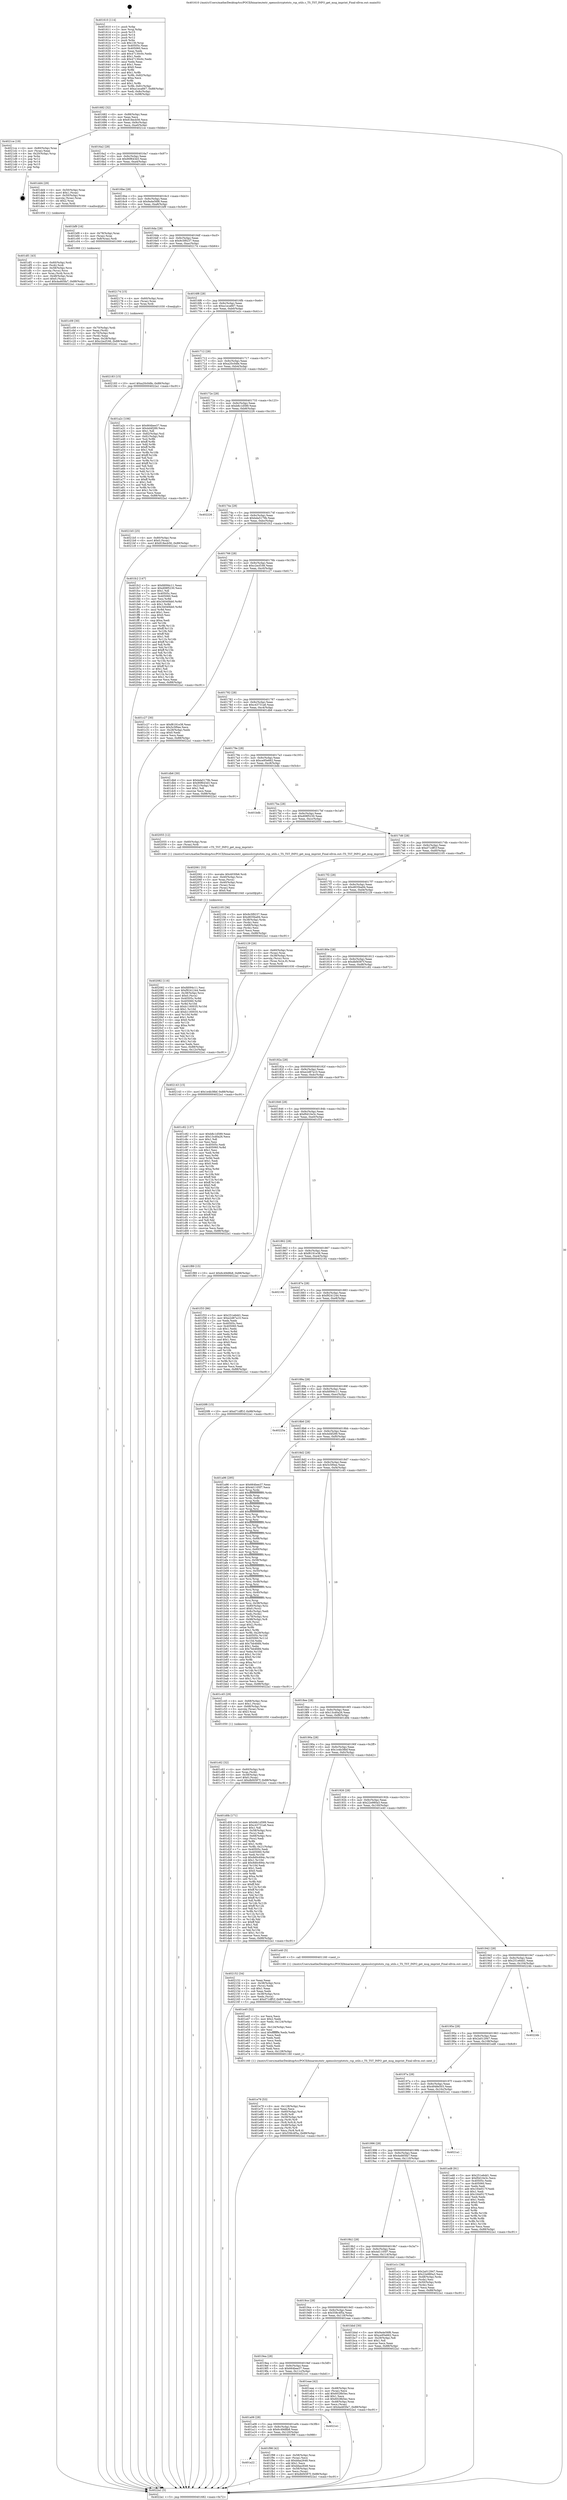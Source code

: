 digraph "0x401610" {
  label = "0x401610 (/mnt/c/Users/mathe/Desktop/tcc/POCII/binaries/extr_opensslcryptotsts_rsp_utils.c_TS_TST_INFO_get_msg_imprint_Final-ollvm.out::main(0))"
  labelloc = "t"
  node[shape=record]

  Entry [label="",width=0.3,height=0.3,shape=circle,fillcolor=black,style=filled]
  "0x401682" [label="{
     0x401682 [32]\l
     | [instrs]\l
     &nbsp;&nbsp;0x401682 \<+6\>: mov -0x88(%rbp),%eax\l
     &nbsp;&nbsp;0x401688 \<+2\>: mov %eax,%ecx\l
     &nbsp;&nbsp;0x40168a \<+6\>: sub $0x818ecb56,%ecx\l
     &nbsp;&nbsp;0x401690 \<+6\>: mov %eax,-0x9c(%rbp)\l
     &nbsp;&nbsp;0x401696 \<+6\>: mov %ecx,-0xa0(%rbp)\l
     &nbsp;&nbsp;0x40169c \<+6\>: je 00000000004021ce \<main+0xbbe\>\l
  }"]
  "0x4021ce" [label="{
     0x4021ce [19]\l
     | [instrs]\l
     &nbsp;&nbsp;0x4021ce \<+4\>: mov -0x80(%rbp),%rax\l
     &nbsp;&nbsp;0x4021d2 \<+2\>: mov (%rax),%eax\l
     &nbsp;&nbsp;0x4021d4 \<+4\>: lea -0x20(%rbp),%rsp\l
     &nbsp;&nbsp;0x4021d8 \<+1\>: pop %rbx\l
     &nbsp;&nbsp;0x4021d9 \<+2\>: pop %r12\l
     &nbsp;&nbsp;0x4021db \<+2\>: pop %r14\l
     &nbsp;&nbsp;0x4021dd \<+2\>: pop %r15\l
     &nbsp;&nbsp;0x4021df \<+1\>: pop %rbp\l
     &nbsp;&nbsp;0x4021e0 \<+1\>: ret\l
  }"]
  "0x4016a2" [label="{
     0x4016a2 [28]\l
     | [instrs]\l
     &nbsp;&nbsp;0x4016a2 \<+5\>: jmp 00000000004016a7 \<main+0x97\>\l
     &nbsp;&nbsp;0x4016a7 \<+6\>: mov -0x9c(%rbp),%eax\l
     &nbsp;&nbsp;0x4016ad \<+5\>: sub $0x90f643d3,%eax\l
     &nbsp;&nbsp;0x4016b2 \<+6\>: mov %eax,-0xa4(%rbp)\l
     &nbsp;&nbsp;0x4016b8 \<+6\>: je 0000000000401dd4 \<main+0x7c4\>\l
  }"]
  Exit [label="",width=0.3,height=0.3,shape=circle,fillcolor=black,style=filled,peripheries=2]
  "0x401dd4" [label="{
     0x401dd4 [29]\l
     | [instrs]\l
     &nbsp;&nbsp;0x401dd4 \<+4\>: mov -0x50(%rbp),%rax\l
     &nbsp;&nbsp;0x401dd8 \<+6\>: movl $0x1,(%rax)\l
     &nbsp;&nbsp;0x401dde \<+4\>: mov -0x50(%rbp),%rax\l
     &nbsp;&nbsp;0x401de2 \<+3\>: movslq (%rax),%rax\l
     &nbsp;&nbsp;0x401de5 \<+4\>: shl $0x2,%rax\l
     &nbsp;&nbsp;0x401de9 \<+3\>: mov %rax,%rdi\l
     &nbsp;&nbsp;0x401dec \<+5\>: call 0000000000401050 \<malloc@plt\>\l
     | [calls]\l
     &nbsp;&nbsp;0x401050 \{1\} (unknown)\l
  }"]
  "0x4016be" [label="{
     0x4016be [28]\l
     | [instrs]\l
     &nbsp;&nbsp;0x4016be \<+5\>: jmp 00000000004016c3 \<main+0xb3\>\l
     &nbsp;&nbsp;0x4016c3 \<+6\>: mov -0x9c(%rbp),%eax\l
     &nbsp;&nbsp;0x4016c9 \<+5\>: sub $0x9a4e56f6,%eax\l
     &nbsp;&nbsp;0x4016ce \<+6\>: mov %eax,-0xa8(%rbp)\l
     &nbsp;&nbsp;0x4016d4 \<+6\>: je 0000000000401bf9 \<main+0x5e9\>\l
  }"]
  "0x402183" [label="{
     0x402183 [15]\l
     | [instrs]\l
     &nbsp;&nbsp;0x402183 \<+10\>: movl $0xa20c0dfe,-0x88(%rbp)\l
     &nbsp;&nbsp;0x40218d \<+5\>: jmp 00000000004022a1 \<main+0xc91\>\l
  }"]
  "0x401bf9" [label="{
     0x401bf9 [16]\l
     | [instrs]\l
     &nbsp;&nbsp;0x401bf9 \<+4\>: mov -0x78(%rbp),%rax\l
     &nbsp;&nbsp;0x401bfd \<+3\>: mov (%rax),%rax\l
     &nbsp;&nbsp;0x401c00 \<+4\>: mov 0x8(%rax),%rdi\l
     &nbsp;&nbsp;0x401c04 \<+5\>: call 0000000000401060 \<atoi@plt\>\l
     | [calls]\l
     &nbsp;&nbsp;0x401060 \{1\} (unknown)\l
  }"]
  "0x4016da" [label="{
     0x4016da [28]\l
     | [instrs]\l
     &nbsp;&nbsp;0x4016da \<+5\>: jmp 00000000004016df \<main+0xcf\>\l
     &nbsp;&nbsp;0x4016df \<+6\>: mov -0x9c(%rbp),%eax\l
     &nbsp;&nbsp;0x4016e5 \<+5\>: sub $0x9c5f9237,%eax\l
     &nbsp;&nbsp;0x4016ea \<+6\>: mov %eax,-0xac(%rbp)\l
     &nbsp;&nbsp;0x4016f0 \<+6\>: je 0000000000402174 \<main+0xb64\>\l
  }"]
  "0x402143" [label="{
     0x402143 [15]\l
     | [instrs]\l
     &nbsp;&nbsp;0x402143 \<+10\>: movl $0x1e4b38bf,-0x88(%rbp)\l
     &nbsp;&nbsp;0x40214d \<+5\>: jmp 00000000004022a1 \<main+0xc91\>\l
  }"]
  "0x402174" [label="{
     0x402174 [15]\l
     | [instrs]\l
     &nbsp;&nbsp;0x402174 \<+4\>: mov -0x60(%rbp),%rax\l
     &nbsp;&nbsp;0x402178 \<+3\>: mov (%rax),%rax\l
     &nbsp;&nbsp;0x40217b \<+3\>: mov %rax,%rdi\l
     &nbsp;&nbsp;0x40217e \<+5\>: call 0000000000401030 \<free@plt\>\l
     | [calls]\l
     &nbsp;&nbsp;0x401030 \{1\} (unknown)\l
  }"]
  "0x4016f6" [label="{
     0x4016f6 [28]\l
     | [instrs]\l
     &nbsp;&nbsp;0x4016f6 \<+5\>: jmp 00000000004016fb \<main+0xeb\>\l
     &nbsp;&nbsp;0x4016fb \<+6\>: mov -0x9c(%rbp),%eax\l
     &nbsp;&nbsp;0x401701 \<+5\>: sub $0xa1eca667,%eax\l
     &nbsp;&nbsp;0x401706 \<+6\>: mov %eax,-0xb0(%rbp)\l
     &nbsp;&nbsp;0x40170c \<+6\>: je 0000000000401a2c \<main+0x41c\>\l
  }"]
  "0x402082" [label="{
     0x402082 [116]\l
     | [instrs]\l
     &nbsp;&nbsp;0x402082 \<+5\>: mov $0xfd094c11,%esi\l
     &nbsp;&nbsp;0x402087 \<+5\>: mov $0xf9241244,%edx\l
     &nbsp;&nbsp;0x40208c \<+4\>: mov -0x38(%rbp),%rcx\l
     &nbsp;&nbsp;0x402090 \<+6\>: movl $0x0,(%rcx)\l
     &nbsp;&nbsp;0x402096 \<+8\>: mov 0x40505c,%r8d\l
     &nbsp;&nbsp;0x40209e \<+8\>: mov 0x405060,%r9d\l
     &nbsp;&nbsp;0x4020a6 \<+3\>: mov %r8d,%r10d\l
     &nbsp;&nbsp;0x4020a9 \<+7\>: sub $0xb1160035,%r10d\l
     &nbsp;&nbsp;0x4020b0 \<+4\>: sub $0x1,%r10d\l
     &nbsp;&nbsp;0x4020b4 \<+7\>: add $0xb1160035,%r10d\l
     &nbsp;&nbsp;0x4020bb \<+4\>: imul %r10d,%r8d\l
     &nbsp;&nbsp;0x4020bf \<+4\>: and $0x1,%r8d\l
     &nbsp;&nbsp;0x4020c3 \<+4\>: cmp $0x0,%r8d\l
     &nbsp;&nbsp;0x4020c7 \<+4\>: sete %r11b\l
     &nbsp;&nbsp;0x4020cb \<+4\>: cmp $0xa,%r9d\l
     &nbsp;&nbsp;0x4020cf \<+3\>: setl %bl\l
     &nbsp;&nbsp;0x4020d2 \<+3\>: mov %r11b,%r14b\l
     &nbsp;&nbsp;0x4020d5 \<+3\>: and %bl,%r14b\l
     &nbsp;&nbsp;0x4020d8 \<+3\>: xor %bl,%r11b\l
     &nbsp;&nbsp;0x4020db \<+3\>: or %r11b,%r14b\l
     &nbsp;&nbsp;0x4020de \<+4\>: test $0x1,%r14b\l
     &nbsp;&nbsp;0x4020e2 \<+3\>: cmovne %edx,%esi\l
     &nbsp;&nbsp;0x4020e5 \<+6\>: mov %esi,-0x88(%rbp)\l
     &nbsp;&nbsp;0x4020eb \<+6\>: mov %eax,-0x12c(%rbp)\l
     &nbsp;&nbsp;0x4020f1 \<+5\>: jmp 00000000004022a1 \<main+0xc91\>\l
  }"]
  "0x401a2c" [label="{
     0x401a2c [106]\l
     | [instrs]\l
     &nbsp;&nbsp;0x401a2c \<+5\>: mov $0x664bee37,%eax\l
     &nbsp;&nbsp;0x401a31 \<+5\>: mov $0x4d4f289,%ecx\l
     &nbsp;&nbsp;0x401a36 \<+2\>: mov $0x1,%dl\l
     &nbsp;&nbsp;0x401a38 \<+7\>: mov -0x82(%rbp),%sil\l
     &nbsp;&nbsp;0x401a3f \<+7\>: mov -0x81(%rbp),%dil\l
     &nbsp;&nbsp;0x401a46 \<+3\>: mov %sil,%r8b\l
     &nbsp;&nbsp;0x401a49 \<+4\>: xor $0xff,%r8b\l
     &nbsp;&nbsp;0x401a4d \<+3\>: mov %dil,%r9b\l
     &nbsp;&nbsp;0x401a50 \<+4\>: xor $0xff,%r9b\l
     &nbsp;&nbsp;0x401a54 \<+3\>: xor $0x1,%dl\l
     &nbsp;&nbsp;0x401a57 \<+3\>: mov %r8b,%r10b\l
     &nbsp;&nbsp;0x401a5a \<+4\>: and $0xff,%r10b\l
     &nbsp;&nbsp;0x401a5e \<+3\>: and %dl,%sil\l
     &nbsp;&nbsp;0x401a61 \<+3\>: mov %r9b,%r11b\l
     &nbsp;&nbsp;0x401a64 \<+4\>: and $0xff,%r11b\l
     &nbsp;&nbsp;0x401a68 \<+3\>: and %dl,%dil\l
     &nbsp;&nbsp;0x401a6b \<+3\>: or %sil,%r10b\l
     &nbsp;&nbsp;0x401a6e \<+3\>: or %dil,%r11b\l
     &nbsp;&nbsp;0x401a71 \<+3\>: xor %r11b,%r10b\l
     &nbsp;&nbsp;0x401a74 \<+3\>: or %r9b,%r8b\l
     &nbsp;&nbsp;0x401a77 \<+4\>: xor $0xff,%r8b\l
     &nbsp;&nbsp;0x401a7b \<+3\>: or $0x1,%dl\l
     &nbsp;&nbsp;0x401a7e \<+3\>: and %dl,%r8b\l
     &nbsp;&nbsp;0x401a81 \<+3\>: or %r8b,%r10b\l
     &nbsp;&nbsp;0x401a84 \<+4\>: test $0x1,%r10b\l
     &nbsp;&nbsp;0x401a88 \<+3\>: cmovne %ecx,%eax\l
     &nbsp;&nbsp;0x401a8b \<+6\>: mov %eax,-0x88(%rbp)\l
     &nbsp;&nbsp;0x401a91 \<+5\>: jmp 00000000004022a1 \<main+0xc91\>\l
  }"]
  "0x401712" [label="{
     0x401712 [28]\l
     | [instrs]\l
     &nbsp;&nbsp;0x401712 \<+5\>: jmp 0000000000401717 \<main+0x107\>\l
     &nbsp;&nbsp;0x401717 \<+6\>: mov -0x9c(%rbp),%eax\l
     &nbsp;&nbsp;0x40171d \<+5\>: sub $0xa20c0dfe,%eax\l
     &nbsp;&nbsp;0x401722 \<+6\>: mov %eax,-0xb4(%rbp)\l
     &nbsp;&nbsp;0x401728 \<+6\>: je 00000000004021b5 \<main+0xba5\>\l
  }"]
  "0x4022a1" [label="{
     0x4022a1 [5]\l
     | [instrs]\l
     &nbsp;&nbsp;0x4022a1 \<+5\>: jmp 0000000000401682 \<main+0x72\>\l
  }"]
  "0x401610" [label="{
     0x401610 [114]\l
     | [instrs]\l
     &nbsp;&nbsp;0x401610 \<+1\>: push %rbp\l
     &nbsp;&nbsp;0x401611 \<+3\>: mov %rsp,%rbp\l
     &nbsp;&nbsp;0x401614 \<+2\>: push %r15\l
     &nbsp;&nbsp;0x401616 \<+2\>: push %r14\l
     &nbsp;&nbsp;0x401618 \<+2\>: push %r12\l
     &nbsp;&nbsp;0x40161a \<+1\>: push %rbx\l
     &nbsp;&nbsp;0x40161b \<+7\>: sub $0x130,%rsp\l
     &nbsp;&nbsp;0x401622 \<+7\>: mov 0x40505c,%eax\l
     &nbsp;&nbsp;0x401629 \<+7\>: mov 0x405060,%ecx\l
     &nbsp;&nbsp;0x401630 \<+2\>: mov %eax,%edx\l
     &nbsp;&nbsp;0x401632 \<+6\>: add $0x47130c0c,%edx\l
     &nbsp;&nbsp;0x401638 \<+3\>: sub $0x1,%edx\l
     &nbsp;&nbsp;0x40163b \<+6\>: sub $0x47130c0c,%edx\l
     &nbsp;&nbsp;0x401641 \<+3\>: imul %edx,%eax\l
     &nbsp;&nbsp;0x401644 \<+3\>: and $0x1,%eax\l
     &nbsp;&nbsp;0x401647 \<+3\>: cmp $0x0,%eax\l
     &nbsp;&nbsp;0x40164a \<+4\>: sete %r8b\l
     &nbsp;&nbsp;0x40164e \<+4\>: and $0x1,%r8b\l
     &nbsp;&nbsp;0x401652 \<+7\>: mov %r8b,-0x82(%rbp)\l
     &nbsp;&nbsp;0x401659 \<+3\>: cmp $0xa,%ecx\l
     &nbsp;&nbsp;0x40165c \<+4\>: setl %r8b\l
     &nbsp;&nbsp;0x401660 \<+4\>: and $0x1,%r8b\l
     &nbsp;&nbsp;0x401664 \<+7\>: mov %r8b,-0x81(%rbp)\l
     &nbsp;&nbsp;0x40166b \<+10\>: movl $0xa1eca667,-0x88(%rbp)\l
     &nbsp;&nbsp;0x401675 \<+6\>: mov %edi,-0x8c(%rbp)\l
     &nbsp;&nbsp;0x40167b \<+7\>: mov %rsi,-0x98(%rbp)\l
  }"]
  "0x402061" [label="{
     0x402061 [33]\l
     | [instrs]\l
     &nbsp;&nbsp;0x402061 \<+10\>: movabs $0x4030b6,%rdi\l
     &nbsp;&nbsp;0x40206b \<+4\>: mov -0x40(%rbp),%rcx\l
     &nbsp;&nbsp;0x40206f \<+3\>: mov %rax,(%rcx)\l
     &nbsp;&nbsp;0x402072 \<+4\>: mov -0x40(%rbp),%rax\l
     &nbsp;&nbsp;0x402076 \<+3\>: mov (%rax),%rax\l
     &nbsp;&nbsp;0x402079 \<+2\>: mov (%rax),%esi\l
     &nbsp;&nbsp;0x40207b \<+2\>: mov $0x0,%al\l
     &nbsp;&nbsp;0x40207d \<+5\>: call 0000000000401040 \<printf@plt\>\l
     | [calls]\l
     &nbsp;&nbsp;0x401040 \{1\} (unknown)\l
  }"]
  "0x4021b5" [label="{
     0x4021b5 [25]\l
     | [instrs]\l
     &nbsp;&nbsp;0x4021b5 \<+4\>: mov -0x80(%rbp),%rax\l
     &nbsp;&nbsp;0x4021b9 \<+6\>: movl $0x0,(%rax)\l
     &nbsp;&nbsp;0x4021bf \<+10\>: movl $0x818ecb56,-0x88(%rbp)\l
     &nbsp;&nbsp;0x4021c9 \<+5\>: jmp 00000000004022a1 \<main+0xc91\>\l
  }"]
  "0x40172e" [label="{
     0x40172e [28]\l
     | [instrs]\l
     &nbsp;&nbsp;0x40172e \<+5\>: jmp 0000000000401733 \<main+0x123\>\l
     &nbsp;&nbsp;0x401733 \<+6\>: mov -0x9c(%rbp),%eax\l
     &nbsp;&nbsp;0x401739 \<+5\>: sub $0xb8c1d589,%eax\l
     &nbsp;&nbsp;0x40173e \<+6\>: mov %eax,-0xb8(%rbp)\l
     &nbsp;&nbsp;0x401744 \<+6\>: je 0000000000402226 \<main+0xc16\>\l
  }"]
  "0x401a22" [label="{
     0x401a22\l
  }", style=dashed]
  "0x402226" [label="{
     0x402226\l
  }", style=dashed]
  "0x40174a" [label="{
     0x40174a [28]\l
     | [instrs]\l
     &nbsp;&nbsp;0x40174a \<+5\>: jmp 000000000040174f \<main+0x13f\>\l
     &nbsp;&nbsp;0x40174f \<+6\>: mov -0x9c(%rbp),%eax\l
     &nbsp;&nbsp;0x401755 \<+5\>: sub $0xbda5179b,%eax\l
     &nbsp;&nbsp;0x40175a \<+6\>: mov %eax,-0xbc(%rbp)\l
     &nbsp;&nbsp;0x401760 \<+6\>: je 0000000000401fc2 \<main+0x9b2\>\l
  }"]
  "0x401f98" [label="{
     0x401f98 [42]\l
     | [instrs]\l
     &nbsp;&nbsp;0x401f98 \<+4\>: mov -0x58(%rbp),%rax\l
     &nbsp;&nbsp;0x401f9c \<+2\>: mov (%rax),%ecx\l
     &nbsp;&nbsp;0x401f9e \<+6\>: sub $0xbfaa2648,%ecx\l
     &nbsp;&nbsp;0x401fa4 \<+3\>: add $0x1,%ecx\l
     &nbsp;&nbsp;0x401fa7 \<+6\>: add $0xbfaa2648,%ecx\l
     &nbsp;&nbsp;0x401fad \<+4\>: mov -0x58(%rbp),%rax\l
     &nbsp;&nbsp;0x401fb1 \<+2\>: mov %ecx,(%rax)\l
     &nbsp;&nbsp;0x401fb3 \<+10\>: movl $0xdbf4587f,-0x88(%rbp)\l
     &nbsp;&nbsp;0x401fbd \<+5\>: jmp 00000000004022a1 \<main+0xc91\>\l
  }"]
  "0x401fc2" [label="{
     0x401fc2 [147]\l
     | [instrs]\l
     &nbsp;&nbsp;0x401fc2 \<+5\>: mov $0xfd094c11,%eax\l
     &nbsp;&nbsp;0x401fc7 \<+5\>: mov $0xd08f5230,%ecx\l
     &nbsp;&nbsp;0x401fcc \<+2\>: mov $0x1,%dl\l
     &nbsp;&nbsp;0x401fce \<+7\>: mov 0x40505c,%esi\l
     &nbsp;&nbsp;0x401fd5 \<+7\>: mov 0x405060,%edi\l
     &nbsp;&nbsp;0x401fdc \<+3\>: mov %esi,%r8d\l
     &nbsp;&nbsp;0x401fdf \<+7\>: add $0x34040bb0,%r8d\l
     &nbsp;&nbsp;0x401fe6 \<+4\>: sub $0x1,%r8d\l
     &nbsp;&nbsp;0x401fea \<+7\>: sub $0x34040bb0,%r8d\l
     &nbsp;&nbsp;0x401ff1 \<+4\>: imul %r8d,%esi\l
     &nbsp;&nbsp;0x401ff5 \<+3\>: and $0x1,%esi\l
     &nbsp;&nbsp;0x401ff8 \<+3\>: cmp $0x0,%esi\l
     &nbsp;&nbsp;0x401ffb \<+4\>: sete %r9b\l
     &nbsp;&nbsp;0x401fff \<+3\>: cmp $0xa,%edi\l
     &nbsp;&nbsp;0x402002 \<+4\>: setl %r10b\l
     &nbsp;&nbsp;0x402006 \<+3\>: mov %r9b,%r11b\l
     &nbsp;&nbsp;0x402009 \<+4\>: xor $0xff,%r11b\l
     &nbsp;&nbsp;0x40200d \<+3\>: mov %r10b,%bl\l
     &nbsp;&nbsp;0x402010 \<+3\>: xor $0xff,%bl\l
     &nbsp;&nbsp;0x402013 \<+3\>: xor $0x1,%dl\l
     &nbsp;&nbsp;0x402016 \<+3\>: mov %r11b,%r14b\l
     &nbsp;&nbsp;0x402019 \<+4\>: and $0xff,%r14b\l
     &nbsp;&nbsp;0x40201d \<+3\>: and %dl,%r9b\l
     &nbsp;&nbsp;0x402020 \<+3\>: mov %bl,%r15b\l
     &nbsp;&nbsp;0x402023 \<+4\>: and $0xff,%r15b\l
     &nbsp;&nbsp;0x402027 \<+3\>: and %dl,%r10b\l
     &nbsp;&nbsp;0x40202a \<+3\>: or %r9b,%r14b\l
     &nbsp;&nbsp;0x40202d \<+3\>: or %r10b,%r15b\l
     &nbsp;&nbsp;0x402030 \<+3\>: xor %r15b,%r14b\l
     &nbsp;&nbsp;0x402033 \<+3\>: or %bl,%r11b\l
     &nbsp;&nbsp;0x402036 \<+4\>: xor $0xff,%r11b\l
     &nbsp;&nbsp;0x40203a \<+3\>: or $0x1,%dl\l
     &nbsp;&nbsp;0x40203d \<+3\>: and %dl,%r11b\l
     &nbsp;&nbsp;0x402040 \<+3\>: or %r11b,%r14b\l
     &nbsp;&nbsp;0x402043 \<+4\>: test $0x1,%r14b\l
     &nbsp;&nbsp;0x402047 \<+3\>: cmovne %ecx,%eax\l
     &nbsp;&nbsp;0x40204a \<+6\>: mov %eax,-0x88(%rbp)\l
     &nbsp;&nbsp;0x402050 \<+5\>: jmp 00000000004022a1 \<main+0xc91\>\l
  }"]
  "0x401766" [label="{
     0x401766 [28]\l
     | [instrs]\l
     &nbsp;&nbsp;0x401766 \<+5\>: jmp 000000000040176b \<main+0x15b\>\l
     &nbsp;&nbsp;0x40176b \<+6\>: mov -0x9c(%rbp),%eax\l
     &nbsp;&nbsp;0x401771 \<+5\>: sub $0xc2ecf166,%eax\l
     &nbsp;&nbsp;0x401776 \<+6\>: mov %eax,-0xc0(%rbp)\l
     &nbsp;&nbsp;0x40177c \<+6\>: je 0000000000401c27 \<main+0x617\>\l
  }"]
  "0x401a06" [label="{
     0x401a06 [28]\l
     | [instrs]\l
     &nbsp;&nbsp;0x401a06 \<+5\>: jmp 0000000000401a0b \<main+0x3fb\>\l
     &nbsp;&nbsp;0x401a0b \<+6\>: mov -0x9c(%rbp),%eax\l
     &nbsp;&nbsp;0x401a11 \<+5\>: sub $0x6c49d8b8,%eax\l
     &nbsp;&nbsp;0x401a16 \<+6\>: mov %eax,-0x120(%rbp)\l
     &nbsp;&nbsp;0x401a1c \<+6\>: je 0000000000401f98 \<main+0x988\>\l
  }"]
  "0x401c27" [label="{
     0x401c27 [30]\l
     | [instrs]\l
     &nbsp;&nbsp;0x401c27 \<+5\>: mov $0xf6191e38,%eax\l
     &nbsp;&nbsp;0x401c2c \<+5\>: mov $0x5c5f0ee,%ecx\l
     &nbsp;&nbsp;0x401c31 \<+3\>: mov -0x28(%rbp),%edx\l
     &nbsp;&nbsp;0x401c34 \<+3\>: cmp $0x0,%edx\l
     &nbsp;&nbsp;0x401c37 \<+3\>: cmove %ecx,%eax\l
     &nbsp;&nbsp;0x401c3a \<+6\>: mov %eax,-0x88(%rbp)\l
     &nbsp;&nbsp;0x401c40 \<+5\>: jmp 00000000004022a1 \<main+0xc91\>\l
  }"]
  "0x401782" [label="{
     0x401782 [28]\l
     | [instrs]\l
     &nbsp;&nbsp;0x401782 \<+5\>: jmp 0000000000401787 \<main+0x177\>\l
     &nbsp;&nbsp;0x401787 \<+6\>: mov -0x9c(%rbp),%eax\l
     &nbsp;&nbsp;0x40178d \<+5\>: sub $0xc43731a6,%eax\l
     &nbsp;&nbsp;0x401792 \<+6\>: mov %eax,-0xc4(%rbp)\l
     &nbsp;&nbsp;0x401798 \<+6\>: je 0000000000401db6 \<main+0x7a6\>\l
  }"]
  "0x4021e1" [label="{
     0x4021e1\l
  }", style=dashed]
  "0x401db6" [label="{
     0x401db6 [30]\l
     | [instrs]\l
     &nbsp;&nbsp;0x401db6 \<+5\>: mov $0xbda5179b,%eax\l
     &nbsp;&nbsp;0x401dbb \<+5\>: mov $0x90f643d3,%ecx\l
     &nbsp;&nbsp;0x401dc0 \<+3\>: mov -0x21(%rbp),%dl\l
     &nbsp;&nbsp;0x401dc3 \<+3\>: test $0x1,%dl\l
     &nbsp;&nbsp;0x401dc6 \<+3\>: cmovne %ecx,%eax\l
     &nbsp;&nbsp;0x401dc9 \<+6\>: mov %eax,-0x88(%rbp)\l
     &nbsp;&nbsp;0x401dcf \<+5\>: jmp 00000000004022a1 \<main+0xc91\>\l
  }"]
  "0x40179e" [label="{
     0x40179e [28]\l
     | [instrs]\l
     &nbsp;&nbsp;0x40179e \<+5\>: jmp 00000000004017a3 \<main+0x193\>\l
     &nbsp;&nbsp;0x4017a3 \<+6\>: mov -0x9c(%rbp),%eax\l
     &nbsp;&nbsp;0x4017a9 \<+5\>: sub $0xce95e662,%eax\l
     &nbsp;&nbsp;0x4017ae \<+6\>: mov %eax,-0xc8(%rbp)\l
     &nbsp;&nbsp;0x4017b4 \<+6\>: je 0000000000401bdb \<main+0x5cb\>\l
  }"]
  "0x4019ea" [label="{
     0x4019ea [28]\l
     | [instrs]\l
     &nbsp;&nbsp;0x4019ea \<+5\>: jmp 00000000004019ef \<main+0x3df\>\l
     &nbsp;&nbsp;0x4019ef \<+6\>: mov -0x9c(%rbp),%eax\l
     &nbsp;&nbsp;0x4019f5 \<+5\>: sub $0x664bee37,%eax\l
     &nbsp;&nbsp;0x4019fa \<+6\>: mov %eax,-0x11c(%rbp)\l
     &nbsp;&nbsp;0x401a00 \<+6\>: je 00000000004021e1 \<main+0xbd1\>\l
  }"]
  "0x401bdb" [label="{
     0x401bdb\l
  }", style=dashed]
  "0x4017ba" [label="{
     0x4017ba [28]\l
     | [instrs]\l
     &nbsp;&nbsp;0x4017ba \<+5\>: jmp 00000000004017bf \<main+0x1af\>\l
     &nbsp;&nbsp;0x4017bf \<+6\>: mov -0x9c(%rbp),%eax\l
     &nbsp;&nbsp;0x4017c5 \<+5\>: sub $0xd08f5230,%eax\l
     &nbsp;&nbsp;0x4017ca \<+6\>: mov %eax,-0xcc(%rbp)\l
     &nbsp;&nbsp;0x4017d0 \<+6\>: je 0000000000402055 \<main+0xa45\>\l
  }"]
  "0x401eae" [label="{
     0x401eae [42]\l
     | [instrs]\l
     &nbsp;&nbsp;0x401eae \<+4\>: mov -0x48(%rbp),%rax\l
     &nbsp;&nbsp;0x401eb2 \<+2\>: mov (%rax),%ecx\l
     &nbsp;&nbsp;0x401eb4 \<+6\>: add $0x6028b5ec,%ecx\l
     &nbsp;&nbsp;0x401eba \<+3\>: add $0x1,%ecx\l
     &nbsp;&nbsp;0x401ebd \<+6\>: sub $0x6028b5ec,%ecx\l
     &nbsp;&nbsp;0x401ec3 \<+4\>: mov -0x48(%rbp),%rax\l
     &nbsp;&nbsp;0x401ec7 \<+2\>: mov %ecx,(%rax)\l
     &nbsp;&nbsp;0x401ec9 \<+10\>: movl $0x4a465fa7,-0x88(%rbp)\l
     &nbsp;&nbsp;0x401ed3 \<+5\>: jmp 00000000004022a1 \<main+0xc91\>\l
  }"]
  "0x402055" [label="{
     0x402055 [12]\l
     | [instrs]\l
     &nbsp;&nbsp;0x402055 \<+4\>: mov -0x60(%rbp),%rax\l
     &nbsp;&nbsp;0x402059 \<+3\>: mov (%rax),%rdi\l
     &nbsp;&nbsp;0x40205c \<+5\>: call 0000000000401440 \<TS_TST_INFO_get_msg_imprint\>\l
     | [calls]\l
     &nbsp;&nbsp;0x401440 \{1\} (/mnt/c/Users/mathe/Desktop/tcc/POCII/binaries/extr_opensslcryptotsts_rsp_utils.c_TS_TST_INFO_get_msg_imprint_Final-ollvm.out::TS_TST_INFO_get_msg_imprint)\l
  }"]
  "0x4017d6" [label="{
     0x4017d6 [28]\l
     | [instrs]\l
     &nbsp;&nbsp;0x4017d6 \<+5\>: jmp 00000000004017db \<main+0x1cb\>\l
     &nbsp;&nbsp;0x4017db \<+6\>: mov -0x9c(%rbp),%eax\l
     &nbsp;&nbsp;0x4017e1 \<+5\>: sub $0xd71dff1f,%eax\l
     &nbsp;&nbsp;0x4017e6 \<+6\>: mov %eax,-0xd0(%rbp)\l
     &nbsp;&nbsp;0x4017ec \<+6\>: je 0000000000402105 \<main+0xaf5\>\l
  }"]
  "0x401e79" [label="{
     0x401e79 [53]\l
     | [instrs]\l
     &nbsp;&nbsp;0x401e79 \<+6\>: mov -0x128(%rbp),%ecx\l
     &nbsp;&nbsp;0x401e7f \<+3\>: imul %eax,%ecx\l
     &nbsp;&nbsp;0x401e82 \<+4\>: mov -0x60(%rbp),%r8\l
     &nbsp;&nbsp;0x401e86 \<+3\>: mov (%r8),%r8\l
     &nbsp;&nbsp;0x401e89 \<+4\>: mov -0x58(%rbp),%r9\l
     &nbsp;&nbsp;0x401e8d \<+3\>: movslq (%r9),%r9\l
     &nbsp;&nbsp;0x401e90 \<+4\>: mov (%r8,%r9,8),%r8\l
     &nbsp;&nbsp;0x401e94 \<+4\>: mov -0x48(%rbp),%r9\l
     &nbsp;&nbsp;0x401e98 \<+3\>: movslq (%r9),%r9\l
     &nbsp;&nbsp;0x401e9b \<+4\>: mov %ecx,(%r8,%r9,4)\l
     &nbsp;&nbsp;0x401e9f \<+10\>: movl $0x558c4f5a,-0x88(%rbp)\l
     &nbsp;&nbsp;0x401ea9 \<+5\>: jmp 00000000004022a1 \<main+0xc91\>\l
  }"]
  "0x402105" [label="{
     0x402105 [36]\l
     | [instrs]\l
     &nbsp;&nbsp;0x402105 \<+5\>: mov $0x9c5f9237,%eax\l
     &nbsp;&nbsp;0x40210a \<+5\>: mov $0xd835ba94,%ecx\l
     &nbsp;&nbsp;0x40210f \<+4\>: mov -0x38(%rbp),%rdx\l
     &nbsp;&nbsp;0x402113 \<+2\>: mov (%rdx),%esi\l
     &nbsp;&nbsp;0x402115 \<+4\>: mov -0x68(%rbp),%rdx\l
     &nbsp;&nbsp;0x402119 \<+2\>: cmp (%rdx),%esi\l
     &nbsp;&nbsp;0x40211b \<+3\>: cmovl %ecx,%eax\l
     &nbsp;&nbsp;0x40211e \<+6\>: mov %eax,-0x88(%rbp)\l
     &nbsp;&nbsp;0x402124 \<+5\>: jmp 00000000004022a1 \<main+0xc91\>\l
  }"]
  "0x4017f2" [label="{
     0x4017f2 [28]\l
     | [instrs]\l
     &nbsp;&nbsp;0x4017f2 \<+5\>: jmp 00000000004017f7 \<main+0x1e7\>\l
     &nbsp;&nbsp;0x4017f7 \<+6\>: mov -0x9c(%rbp),%eax\l
     &nbsp;&nbsp;0x4017fd \<+5\>: sub $0xd835ba94,%eax\l
     &nbsp;&nbsp;0x401802 \<+6\>: mov %eax,-0xd4(%rbp)\l
     &nbsp;&nbsp;0x401808 \<+6\>: je 0000000000402129 \<main+0xb19\>\l
  }"]
  "0x401e45" [label="{
     0x401e45 [52]\l
     | [instrs]\l
     &nbsp;&nbsp;0x401e45 \<+2\>: xor %ecx,%ecx\l
     &nbsp;&nbsp;0x401e47 \<+5\>: mov $0x2,%edx\l
     &nbsp;&nbsp;0x401e4c \<+6\>: mov %edx,-0x124(%rbp)\l
     &nbsp;&nbsp;0x401e52 \<+1\>: cltd\l
     &nbsp;&nbsp;0x401e53 \<+6\>: mov -0x124(%rbp),%esi\l
     &nbsp;&nbsp;0x401e59 \<+2\>: idiv %esi\l
     &nbsp;&nbsp;0x401e5b \<+6\>: imul $0xfffffffe,%edx,%edx\l
     &nbsp;&nbsp;0x401e61 \<+2\>: mov %ecx,%edi\l
     &nbsp;&nbsp;0x401e63 \<+2\>: sub %edx,%edi\l
     &nbsp;&nbsp;0x401e65 \<+2\>: mov %ecx,%edx\l
     &nbsp;&nbsp;0x401e67 \<+3\>: sub $0x1,%edx\l
     &nbsp;&nbsp;0x401e6a \<+2\>: add %edx,%edi\l
     &nbsp;&nbsp;0x401e6c \<+2\>: sub %edi,%ecx\l
     &nbsp;&nbsp;0x401e6e \<+6\>: mov %ecx,-0x128(%rbp)\l
     &nbsp;&nbsp;0x401e74 \<+5\>: call 0000000000401160 \<next_i\>\l
     | [calls]\l
     &nbsp;&nbsp;0x401160 \{1\} (/mnt/c/Users/mathe/Desktop/tcc/POCII/binaries/extr_opensslcryptotsts_rsp_utils.c_TS_TST_INFO_get_msg_imprint_Final-ollvm.out::next_i)\l
  }"]
  "0x402129" [label="{
     0x402129 [26]\l
     | [instrs]\l
     &nbsp;&nbsp;0x402129 \<+4\>: mov -0x60(%rbp),%rax\l
     &nbsp;&nbsp;0x40212d \<+3\>: mov (%rax),%rax\l
     &nbsp;&nbsp;0x402130 \<+4\>: mov -0x38(%rbp),%rcx\l
     &nbsp;&nbsp;0x402134 \<+3\>: movslq (%rcx),%rcx\l
     &nbsp;&nbsp;0x402137 \<+4\>: mov (%rax,%rcx,8),%rax\l
     &nbsp;&nbsp;0x40213b \<+3\>: mov %rax,%rdi\l
     &nbsp;&nbsp;0x40213e \<+5\>: call 0000000000401030 \<free@plt\>\l
     | [calls]\l
     &nbsp;&nbsp;0x401030 \{1\} (unknown)\l
  }"]
  "0x40180e" [label="{
     0x40180e [28]\l
     | [instrs]\l
     &nbsp;&nbsp;0x40180e \<+5\>: jmp 0000000000401813 \<main+0x203\>\l
     &nbsp;&nbsp;0x401813 \<+6\>: mov -0x9c(%rbp),%eax\l
     &nbsp;&nbsp;0x401819 \<+5\>: sub $0xdbf4587f,%eax\l
     &nbsp;&nbsp;0x40181e \<+6\>: mov %eax,-0xd8(%rbp)\l
     &nbsp;&nbsp;0x401824 \<+6\>: je 0000000000401c82 \<main+0x672\>\l
  }"]
  "0x401df1" [label="{
     0x401df1 [43]\l
     | [instrs]\l
     &nbsp;&nbsp;0x401df1 \<+4\>: mov -0x60(%rbp),%rdi\l
     &nbsp;&nbsp;0x401df5 \<+3\>: mov (%rdi),%rdi\l
     &nbsp;&nbsp;0x401df8 \<+4\>: mov -0x58(%rbp),%rcx\l
     &nbsp;&nbsp;0x401dfc \<+3\>: movslq (%rcx),%rcx\l
     &nbsp;&nbsp;0x401dff \<+4\>: mov %rax,(%rdi,%rcx,8)\l
     &nbsp;&nbsp;0x401e03 \<+4\>: mov -0x48(%rbp),%rax\l
     &nbsp;&nbsp;0x401e07 \<+6\>: movl $0x0,(%rax)\l
     &nbsp;&nbsp;0x401e0d \<+10\>: movl $0x4a465fa7,-0x88(%rbp)\l
     &nbsp;&nbsp;0x401e17 \<+5\>: jmp 00000000004022a1 \<main+0xc91\>\l
  }"]
  "0x401c82" [label="{
     0x401c82 [137]\l
     | [instrs]\l
     &nbsp;&nbsp;0x401c82 \<+5\>: mov $0xb8c1d589,%eax\l
     &nbsp;&nbsp;0x401c87 \<+5\>: mov $0x13cd0a26,%ecx\l
     &nbsp;&nbsp;0x401c8c \<+2\>: mov $0x1,%dl\l
     &nbsp;&nbsp;0x401c8e \<+2\>: xor %esi,%esi\l
     &nbsp;&nbsp;0x401c90 \<+7\>: mov 0x40505c,%edi\l
     &nbsp;&nbsp;0x401c97 \<+8\>: mov 0x405060,%r8d\l
     &nbsp;&nbsp;0x401c9f \<+3\>: sub $0x1,%esi\l
     &nbsp;&nbsp;0x401ca2 \<+3\>: mov %edi,%r9d\l
     &nbsp;&nbsp;0x401ca5 \<+3\>: add %esi,%r9d\l
     &nbsp;&nbsp;0x401ca8 \<+4\>: imul %r9d,%edi\l
     &nbsp;&nbsp;0x401cac \<+3\>: and $0x1,%edi\l
     &nbsp;&nbsp;0x401caf \<+3\>: cmp $0x0,%edi\l
     &nbsp;&nbsp;0x401cb2 \<+4\>: sete %r10b\l
     &nbsp;&nbsp;0x401cb6 \<+4\>: cmp $0xa,%r8d\l
     &nbsp;&nbsp;0x401cba \<+4\>: setl %r11b\l
     &nbsp;&nbsp;0x401cbe \<+3\>: mov %r10b,%bl\l
     &nbsp;&nbsp;0x401cc1 \<+3\>: xor $0xff,%bl\l
     &nbsp;&nbsp;0x401cc4 \<+3\>: mov %r11b,%r14b\l
     &nbsp;&nbsp;0x401cc7 \<+4\>: xor $0xff,%r14b\l
     &nbsp;&nbsp;0x401ccb \<+3\>: xor $0x0,%dl\l
     &nbsp;&nbsp;0x401cce \<+3\>: mov %bl,%r15b\l
     &nbsp;&nbsp;0x401cd1 \<+4\>: and $0x0,%r15b\l
     &nbsp;&nbsp;0x401cd5 \<+3\>: and %dl,%r10b\l
     &nbsp;&nbsp;0x401cd8 \<+3\>: mov %r14b,%r12b\l
     &nbsp;&nbsp;0x401cdb \<+4\>: and $0x0,%r12b\l
     &nbsp;&nbsp;0x401cdf \<+3\>: and %dl,%r11b\l
     &nbsp;&nbsp;0x401ce2 \<+3\>: or %r10b,%r15b\l
     &nbsp;&nbsp;0x401ce5 \<+3\>: or %r11b,%r12b\l
     &nbsp;&nbsp;0x401ce8 \<+3\>: xor %r12b,%r15b\l
     &nbsp;&nbsp;0x401ceb \<+3\>: or %r14b,%bl\l
     &nbsp;&nbsp;0x401cee \<+3\>: xor $0xff,%bl\l
     &nbsp;&nbsp;0x401cf1 \<+3\>: or $0x0,%dl\l
     &nbsp;&nbsp;0x401cf4 \<+2\>: and %dl,%bl\l
     &nbsp;&nbsp;0x401cf6 \<+3\>: or %bl,%r15b\l
     &nbsp;&nbsp;0x401cf9 \<+4\>: test $0x1,%r15b\l
     &nbsp;&nbsp;0x401cfd \<+3\>: cmovne %ecx,%eax\l
     &nbsp;&nbsp;0x401d00 \<+6\>: mov %eax,-0x88(%rbp)\l
     &nbsp;&nbsp;0x401d06 \<+5\>: jmp 00000000004022a1 \<main+0xc91\>\l
  }"]
  "0x40182a" [label="{
     0x40182a [28]\l
     | [instrs]\l
     &nbsp;&nbsp;0x40182a \<+5\>: jmp 000000000040182f \<main+0x21f\>\l
     &nbsp;&nbsp;0x40182f \<+6\>: mov -0x9c(%rbp),%eax\l
     &nbsp;&nbsp;0x401835 \<+5\>: sub $0xe2d87a10,%eax\l
     &nbsp;&nbsp;0x40183a \<+6\>: mov %eax,-0xdc(%rbp)\l
     &nbsp;&nbsp;0x401840 \<+6\>: je 0000000000401f89 \<main+0x979\>\l
  }"]
  "0x401c62" [label="{
     0x401c62 [32]\l
     | [instrs]\l
     &nbsp;&nbsp;0x401c62 \<+4\>: mov -0x60(%rbp),%rdi\l
     &nbsp;&nbsp;0x401c66 \<+3\>: mov %rax,(%rdi)\l
     &nbsp;&nbsp;0x401c69 \<+4\>: mov -0x58(%rbp),%rax\l
     &nbsp;&nbsp;0x401c6d \<+6\>: movl $0x0,(%rax)\l
     &nbsp;&nbsp;0x401c73 \<+10\>: movl $0xdbf4587f,-0x88(%rbp)\l
     &nbsp;&nbsp;0x401c7d \<+5\>: jmp 00000000004022a1 \<main+0xc91\>\l
  }"]
  "0x401f89" [label="{
     0x401f89 [15]\l
     | [instrs]\l
     &nbsp;&nbsp;0x401f89 \<+10\>: movl $0x6c49d8b8,-0x88(%rbp)\l
     &nbsp;&nbsp;0x401f93 \<+5\>: jmp 00000000004022a1 \<main+0xc91\>\l
  }"]
  "0x401846" [label="{
     0x401846 [28]\l
     | [instrs]\l
     &nbsp;&nbsp;0x401846 \<+5\>: jmp 000000000040184b \<main+0x23b\>\l
     &nbsp;&nbsp;0x40184b \<+6\>: mov -0x9c(%rbp),%eax\l
     &nbsp;&nbsp;0x401851 \<+5\>: sub $0xf0d10e3c,%eax\l
     &nbsp;&nbsp;0x401856 \<+6\>: mov %eax,-0xe0(%rbp)\l
     &nbsp;&nbsp;0x40185c \<+6\>: je 0000000000401f33 \<main+0x923\>\l
  }"]
  "0x401c09" [label="{
     0x401c09 [30]\l
     | [instrs]\l
     &nbsp;&nbsp;0x401c09 \<+4\>: mov -0x70(%rbp),%rdi\l
     &nbsp;&nbsp;0x401c0d \<+2\>: mov %eax,(%rdi)\l
     &nbsp;&nbsp;0x401c0f \<+4\>: mov -0x70(%rbp),%rdi\l
     &nbsp;&nbsp;0x401c13 \<+2\>: mov (%rdi),%eax\l
     &nbsp;&nbsp;0x401c15 \<+3\>: mov %eax,-0x28(%rbp)\l
     &nbsp;&nbsp;0x401c18 \<+10\>: movl $0xc2ecf166,-0x88(%rbp)\l
     &nbsp;&nbsp;0x401c22 \<+5\>: jmp 00000000004022a1 \<main+0xc91\>\l
  }"]
  "0x401f33" [label="{
     0x401f33 [86]\l
     | [instrs]\l
     &nbsp;&nbsp;0x401f33 \<+5\>: mov $0x251e6dd1,%eax\l
     &nbsp;&nbsp;0x401f38 \<+5\>: mov $0xe2d87a10,%ecx\l
     &nbsp;&nbsp;0x401f3d \<+2\>: xor %edx,%edx\l
     &nbsp;&nbsp;0x401f3f \<+7\>: mov 0x40505c,%esi\l
     &nbsp;&nbsp;0x401f46 \<+7\>: mov 0x405060,%edi\l
     &nbsp;&nbsp;0x401f4d \<+3\>: sub $0x1,%edx\l
     &nbsp;&nbsp;0x401f50 \<+3\>: mov %esi,%r8d\l
     &nbsp;&nbsp;0x401f53 \<+3\>: add %edx,%r8d\l
     &nbsp;&nbsp;0x401f56 \<+4\>: imul %r8d,%esi\l
     &nbsp;&nbsp;0x401f5a \<+3\>: and $0x1,%esi\l
     &nbsp;&nbsp;0x401f5d \<+3\>: cmp $0x0,%esi\l
     &nbsp;&nbsp;0x401f60 \<+4\>: sete %r9b\l
     &nbsp;&nbsp;0x401f64 \<+3\>: cmp $0xa,%edi\l
     &nbsp;&nbsp;0x401f67 \<+4\>: setl %r10b\l
     &nbsp;&nbsp;0x401f6b \<+3\>: mov %r9b,%r11b\l
     &nbsp;&nbsp;0x401f6e \<+3\>: and %r10b,%r11b\l
     &nbsp;&nbsp;0x401f71 \<+3\>: xor %r10b,%r9b\l
     &nbsp;&nbsp;0x401f74 \<+3\>: or %r9b,%r11b\l
     &nbsp;&nbsp;0x401f77 \<+4\>: test $0x1,%r11b\l
     &nbsp;&nbsp;0x401f7b \<+3\>: cmovne %ecx,%eax\l
     &nbsp;&nbsp;0x401f7e \<+6\>: mov %eax,-0x88(%rbp)\l
     &nbsp;&nbsp;0x401f84 \<+5\>: jmp 00000000004022a1 \<main+0xc91\>\l
  }"]
  "0x401862" [label="{
     0x401862 [28]\l
     | [instrs]\l
     &nbsp;&nbsp;0x401862 \<+5\>: jmp 0000000000401867 \<main+0x257\>\l
     &nbsp;&nbsp;0x401867 \<+6\>: mov -0x9c(%rbp),%eax\l
     &nbsp;&nbsp;0x40186d \<+5\>: sub $0xf6191e38,%eax\l
     &nbsp;&nbsp;0x401872 \<+6\>: mov %eax,-0xe4(%rbp)\l
     &nbsp;&nbsp;0x401878 \<+6\>: je 0000000000402192 \<main+0xb82\>\l
  }"]
  "0x4019ce" [label="{
     0x4019ce [28]\l
     | [instrs]\l
     &nbsp;&nbsp;0x4019ce \<+5\>: jmp 00000000004019d3 \<main+0x3c3\>\l
     &nbsp;&nbsp;0x4019d3 \<+6\>: mov -0x9c(%rbp),%eax\l
     &nbsp;&nbsp;0x4019d9 \<+5\>: sub $0x558c4f5a,%eax\l
     &nbsp;&nbsp;0x4019de \<+6\>: mov %eax,-0x118(%rbp)\l
     &nbsp;&nbsp;0x4019e4 \<+6\>: je 0000000000401eae \<main+0x89e\>\l
  }"]
  "0x402192" [label="{
     0x402192\l
  }", style=dashed]
  "0x40187e" [label="{
     0x40187e [28]\l
     | [instrs]\l
     &nbsp;&nbsp;0x40187e \<+5\>: jmp 0000000000401883 \<main+0x273\>\l
     &nbsp;&nbsp;0x401883 \<+6\>: mov -0x9c(%rbp),%eax\l
     &nbsp;&nbsp;0x401889 \<+5\>: sub $0xf9241244,%eax\l
     &nbsp;&nbsp;0x40188e \<+6\>: mov %eax,-0xe8(%rbp)\l
     &nbsp;&nbsp;0x401894 \<+6\>: je 00000000004020f6 \<main+0xae6\>\l
  }"]
  "0x401bbd" [label="{
     0x401bbd [30]\l
     | [instrs]\l
     &nbsp;&nbsp;0x401bbd \<+5\>: mov $0x9a4e56f6,%eax\l
     &nbsp;&nbsp;0x401bc2 \<+5\>: mov $0xce95e662,%ecx\l
     &nbsp;&nbsp;0x401bc7 \<+3\>: mov -0x29(%rbp),%dl\l
     &nbsp;&nbsp;0x401bca \<+3\>: test $0x1,%dl\l
     &nbsp;&nbsp;0x401bcd \<+3\>: cmovne %ecx,%eax\l
     &nbsp;&nbsp;0x401bd0 \<+6\>: mov %eax,-0x88(%rbp)\l
     &nbsp;&nbsp;0x401bd6 \<+5\>: jmp 00000000004022a1 \<main+0xc91\>\l
  }"]
  "0x4020f6" [label="{
     0x4020f6 [15]\l
     | [instrs]\l
     &nbsp;&nbsp;0x4020f6 \<+10\>: movl $0xd71dff1f,-0x88(%rbp)\l
     &nbsp;&nbsp;0x402100 \<+5\>: jmp 00000000004022a1 \<main+0xc91\>\l
  }"]
  "0x40189a" [label="{
     0x40189a [28]\l
     | [instrs]\l
     &nbsp;&nbsp;0x40189a \<+5\>: jmp 000000000040189f \<main+0x28f\>\l
     &nbsp;&nbsp;0x40189f \<+6\>: mov -0x9c(%rbp),%eax\l
     &nbsp;&nbsp;0x4018a5 \<+5\>: sub $0xfd094c11,%eax\l
     &nbsp;&nbsp;0x4018aa \<+6\>: mov %eax,-0xec(%rbp)\l
     &nbsp;&nbsp;0x4018b0 \<+6\>: je 000000000040225a \<main+0xc4a\>\l
  }"]
  "0x4019b2" [label="{
     0x4019b2 [28]\l
     | [instrs]\l
     &nbsp;&nbsp;0x4019b2 \<+5\>: jmp 00000000004019b7 \<main+0x3a7\>\l
     &nbsp;&nbsp;0x4019b7 \<+6\>: mov -0x9c(%rbp),%eax\l
     &nbsp;&nbsp;0x4019bd \<+5\>: sub $0x4d1105f7,%eax\l
     &nbsp;&nbsp;0x4019c2 \<+6\>: mov %eax,-0x114(%rbp)\l
     &nbsp;&nbsp;0x4019c8 \<+6\>: je 0000000000401bbd \<main+0x5ad\>\l
  }"]
  "0x40225a" [label="{
     0x40225a\l
  }", style=dashed]
  "0x4018b6" [label="{
     0x4018b6 [28]\l
     | [instrs]\l
     &nbsp;&nbsp;0x4018b6 \<+5\>: jmp 00000000004018bb \<main+0x2ab\>\l
     &nbsp;&nbsp;0x4018bb \<+6\>: mov -0x9c(%rbp),%eax\l
     &nbsp;&nbsp;0x4018c1 \<+5\>: sub $0x4d4f289,%eax\l
     &nbsp;&nbsp;0x4018c6 \<+6\>: mov %eax,-0xf0(%rbp)\l
     &nbsp;&nbsp;0x4018cc \<+6\>: je 0000000000401a96 \<main+0x486\>\l
  }"]
  "0x401e1c" [label="{
     0x401e1c [36]\l
     | [instrs]\l
     &nbsp;&nbsp;0x401e1c \<+5\>: mov $0x2a012947,%eax\l
     &nbsp;&nbsp;0x401e21 \<+5\>: mov $0x22e980a3,%ecx\l
     &nbsp;&nbsp;0x401e26 \<+4\>: mov -0x48(%rbp),%rdx\l
     &nbsp;&nbsp;0x401e2a \<+2\>: mov (%rdx),%esi\l
     &nbsp;&nbsp;0x401e2c \<+4\>: mov -0x50(%rbp),%rdx\l
     &nbsp;&nbsp;0x401e30 \<+2\>: cmp (%rdx),%esi\l
     &nbsp;&nbsp;0x401e32 \<+3\>: cmovl %ecx,%eax\l
     &nbsp;&nbsp;0x401e35 \<+6\>: mov %eax,-0x88(%rbp)\l
     &nbsp;&nbsp;0x401e3b \<+5\>: jmp 00000000004022a1 \<main+0xc91\>\l
  }"]
  "0x401a96" [label="{
     0x401a96 [295]\l
     | [instrs]\l
     &nbsp;&nbsp;0x401a96 \<+5\>: mov $0x664bee37,%eax\l
     &nbsp;&nbsp;0x401a9b \<+5\>: mov $0x4d1105f7,%ecx\l
     &nbsp;&nbsp;0x401aa0 \<+3\>: mov %rsp,%rdx\l
     &nbsp;&nbsp;0x401aa3 \<+4\>: add $0xfffffffffffffff0,%rdx\l
     &nbsp;&nbsp;0x401aa7 \<+3\>: mov %rdx,%rsp\l
     &nbsp;&nbsp;0x401aaa \<+4\>: mov %rdx,-0x80(%rbp)\l
     &nbsp;&nbsp;0x401aae \<+3\>: mov %rsp,%rdx\l
     &nbsp;&nbsp;0x401ab1 \<+4\>: add $0xfffffffffffffff0,%rdx\l
     &nbsp;&nbsp;0x401ab5 \<+3\>: mov %rdx,%rsp\l
     &nbsp;&nbsp;0x401ab8 \<+3\>: mov %rsp,%rsi\l
     &nbsp;&nbsp;0x401abb \<+4\>: add $0xfffffffffffffff0,%rsi\l
     &nbsp;&nbsp;0x401abf \<+3\>: mov %rsi,%rsp\l
     &nbsp;&nbsp;0x401ac2 \<+4\>: mov %rsi,-0x78(%rbp)\l
     &nbsp;&nbsp;0x401ac6 \<+3\>: mov %rsp,%rsi\l
     &nbsp;&nbsp;0x401ac9 \<+4\>: add $0xfffffffffffffff0,%rsi\l
     &nbsp;&nbsp;0x401acd \<+3\>: mov %rsi,%rsp\l
     &nbsp;&nbsp;0x401ad0 \<+4\>: mov %rsi,-0x70(%rbp)\l
     &nbsp;&nbsp;0x401ad4 \<+3\>: mov %rsp,%rsi\l
     &nbsp;&nbsp;0x401ad7 \<+4\>: add $0xfffffffffffffff0,%rsi\l
     &nbsp;&nbsp;0x401adb \<+3\>: mov %rsi,%rsp\l
     &nbsp;&nbsp;0x401ade \<+4\>: mov %rsi,-0x68(%rbp)\l
     &nbsp;&nbsp;0x401ae2 \<+3\>: mov %rsp,%rsi\l
     &nbsp;&nbsp;0x401ae5 \<+4\>: add $0xfffffffffffffff0,%rsi\l
     &nbsp;&nbsp;0x401ae9 \<+3\>: mov %rsi,%rsp\l
     &nbsp;&nbsp;0x401aec \<+4\>: mov %rsi,-0x60(%rbp)\l
     &nbsp;&nbsp;0x401af0 \<+3\>: mov %rsp,%rsi\l
     &nbsp;&nbsp;0x401af3 \<+4\>: add $0xfffffffffffffff0,%rsi\l
     &nbsp;&nbsp;0x401af7 \<+3\>: mov %rsi,%rsp\l
     &nbsp;&nbsp;0x401afa \<+4\>: mov %rsi,-0x58(%rbp)\l
     &nbsp;&nbsp;0x401afe \<+3\>: mov %rsp,%rsi\l
     &nbsp;&nbsp;0x401b01 \<+4\>: add $0xfffffffffffffff0,%rsi\l
     &nbsp;&nbsp;0x401b05 \<+3\>: mov %rsi,%rsp\l
     &nbsp;&nbsp;0x401b08 \<+4\>: mov %rsi,-0x50(%rbp)\l
     &nbsp;&nbsp;0x401b0c \<+3\>: mov %rsp,%rsi\l
     &nbsp;&nbsp;0x401b0f \<+4\>: add $0xfffffffffffffff0,%rsi\l
     &nbsp;&nbsp;0x401b13 \<+3\>: mov %rsi,%rsp\l
     &nbsp;&nbsp;0x401b16 \<+4\>: mov %rsi,-0x48(%rbp)\l
     &nbsp;&nbsp;0x401b1a \<+3\>: mov %rsp,%rsi\l
     &nbsp;&nbsp;0x401b1d \<+4\>: add $0xfffffffffffffff0,%rsi\l
     &nbsp;&nbsp;0x401b21 \<+3\>: mov %rsi,%rsp\l
     &nbsp;&nbsp;0x401b24 \<+4\>: mov %rsi,-0x40(%rbp)\l
     &nbsp;&nbsp;0x401b28 \<+3\>: mov %rsp,%rsi\l
     &nbsp;&nbsp;0x401b2b \<+4\>: add $0xfffffffffffffff0,%rsi\l
     &nbsp;&nbsp;0x401b2f \<+3\>: mov %rsi,%rsp\l
     &nbsp;&nbsp;0x401b32 \<+4\>: mov %rsi,-0x38(%rbp)\l
     &nbsp;&nbsp;0x401b36 \<+4\>: mov -0x80(%rbp),%rsi\l
     &nbsp;&nbsp;0x401b3a \<+6\>: movl $0x0,(%rsi)\l
     &nbsp;&nbsp;0x401b40 \<+6\>: mov -0x8c(%rbp),%edi\l
     &nbsp;&nbsp;0x401b46 \<+2\>: mov %edi,(%rdx)\l
     &nbsp;&nbsp;0x401b48 \<+4\>: mov -0x78(%rbp),%rsi\l
     &nbsp;&nbsp;0x401b4c \<+7\>: mov -0x98(%rbp),%r8\l
     &nbsp;&nbsp;0x401b53 \<+3\>: mov %r8,(%rsi)\l
     &nbsp;&nbsp;0x401b56 \<+3\>: cmpl $0x2,(%rdx)\l
     &nbsp;&nbsp;0x401b59 \<+4\>: setne %r9b\l
     &nbsp;&nbsp;0x401b5d \<+4\>: and $0x1,%r9b\l
     &nbsp;&nbsp;0x401b61 \<+4\>: mov %r9b,-0x29(%rbp)\l
     &nbsp;&nbsp;0x401b65 \<+8\>: mov 0x40505c,%r10d\l
     &nbsp;&nbsp;0x401b6d \<+8\>: mov 0x405060,%r11d\l
     &nbsp;&nbsp;0x401b75 \<+3\>: mov %r10d,%ebx\l
     &nbsp;&nbsp;0x401b78 \<+6\>: add $0x7bb4fdfd,%ebx\l
     &nbsp;&nbsp;0x401b7e \<+3\>: sub $0x1,%ebx\l
     &nbsp;&nbsp;0x401b81 \<+6\>: sub $0x7bb4fdfd,%ebx\l
     &nbsp;&nbsp;0x401b87 \<+4\>: imul %ebx,%r10d\l
     &nbsp;&nbsp;0x401b8b \<+4\>: and $0x1,%r10d\l
     &nbsp;&nbsp;0x401b8f \<+4\>: cmp $0x0,%r10d\l
     &nbsp;&nbsp;0x401b93 \<+4\>: sete %r9b\l
     &nbsp;&nbsp;0x401b97 \<+4\>: cmp $0xa,%r11d\l
     &nbsp;&nbsp;0x401b9b \<+4\>: setl %r14b\l
     &nbsp;&nbsp;0x401b9f \<+3\>: mov %r9b,%r15b\l
     &nbsp;&nbsp;0x401ba2 \<+3\>: and %r14b,%r15b\l
     &nbsp;&nbsp;0x401ba5 \<+3\>: xor %r14b,%r9b\l
     &nbsp;&nbsp;0x401ba8 \<+3\>: or %r9b,%r15b\l
     &nbsp;&nbsp;0x401bab \<+4\>: test $0x1,%r15b\l
     &nbsp;&nbsp;0x401baf \<+3\>: cmovne %ecx,%eax\l
     &nbsp;&nbsp;0x401bb2 \<+6\>: mov %eax,-0x88(%rbp)\l
     &nbsp;&nbsp;0x401bb8 \<+5\>: jmp 00000000004022a1 \<main+0xc91\>\l
  }"]
  "0x4018d2" [label="{
     0x4018d2 [28]\l
     | [instrs]\l
     &nbsp;&nbsp;0x4018d2 \<+5\>: jmp 00000000004018d7 \<main+0x2c7\>\l
     &nbsp;&nbsp;0x4018d7 \<+6\>: mov -0x9c(%rbp),%eax\l
     &nbsp;&nbsp;0x4018dd \<+5\>: sub $0x5c5f0ee,%eax\l
     &nbsp;&nbsp;0x4018e2 \<+6\>: mov %eax,-0xf4(%rbp)\l
     &nbsp;&nbsp;0x4018e8 \<+6\>: je 0000000000401c45 \<main+0x635\>\l
  }"]
  "0x401996" [label="{
     0x401996 [28]\l
     | [instrs]\l
     &nbsp;&nbsp;0x401996 \<+5\>: jmp 000000000040199b \<main+0x38b\>\l
     &nbsp;&nbsp;0x40199b \<+6\>: mov -0x9c(%rbp),%eax\l
     &nbsp;&nbsp;0x4019a1 \<+5\>: sub $0x4a465fa7,%eax\l
     &nbsp;&nbsp;0x4019a6 \<+6\>: mov %eax,-0x110(%rbp)\l
     &nbsp;&nbsp;0x4019ac \<+6\>: je 0000000000401e1c \<main+0x80c\>\l
  }"]
  "0x4021a1" [label="{
     0x4021a1\l
  }", style=dashed]
  "0x401c45" [label="{
     0x401c45 [29]\l
     | [instrs]\l
     &nbsp;&nbsp;0x401c45 \<+4\>: mov -0x68(%rbp),%rax\l
     &nbsp;&nbsp;0x401c49 \<+6\>: movl $0x1,(%rax)\l
     &nbsp;&nbsp;0x401c4f \<+4\>: mov -0x68(%rbp),%rax\l
     &nbsp;&nbsp;0x401c53 \<+3\>: movslq (%rax),%rax\l
     &nbsp;&nbsp;0x401c56 \<+4\>: shl $0x3,%rax\l
     &nbsp;&nbsp;0x401c5a \<+3\>: mov %rax,%rdi\l
     &nbsp;&nbsp;0x401c5d \<+5\>: call 0000000000401050 \<malloc@plt\>\l
     | [calls]\l
     &nbsp;&nbsp;0x401050 \{1\} (unknown)\l
  }"]
  "0x4018ee" [label="{
     0x4018ee [28]\l
     | [instrs]\l
     &nbsp;&nbsp;0x4018ee \<+5\>: jmp 00000000004018f3 \<main+0x2e3\>\l
     &nbsp;&nbsp;0x4018f3 \<+6\>: mov -0x9c(%rbp),%eax\l
     &nbsp;&nbsp;0x4018f9 \<+5\>: sub $0x13cd0a26,%eax\l
     &nbsp;&nbsp;0x4018fe \<+6\>: mov %eax,-0xf8(%rbp)\l
     &nbsp;&nbsp;0x401904 \<+6\>: je 0000000000401d0b \<main+0x6fb\>\l
  }"]
  "0x40197a" [label="{
     0x40197a [28]\l
     | [instrs]\l
     &nbsp;&nbsp;0x40197a \<+5\>: jmp 000000000040197f \<main+0x36f\>\l
     &nbsp;&nbsp;0x40197f \<+6\>: mov -0x9c(%rbp),%eax\l
     &nbsp;&nbsp;0x401985 \<+5\>: sub $0x4948e503,%eax\l
     &nbsp;&nbsp;0x40198a \<+6\>: mov %eax,-0x10c(%rbp)\l
     &nbsp;&nbsp;0x401990 \<+6\>: je 00000000004021a1 \<main+0xb91\>\l
  }"]
  "0x401d0b" [label="{
     0x401d0b [171]\l
     | [instrs]\l
     &nbsp;&nbsp;0x401d0b \<+5\>: mov $0xb8c1d589,%eax\l
     &nbsp;&nbsp;0x401d10 \<+5\>: mov $0xc43731a6,%ecx\l
     &nbsp;&nbsp;0x401d15 \<+2\>: mov $0x1,%dl\l
     &nbsp;&nbsp;0x401d17 \<+4\>: mov -0x58(%rbp),%rsi\l
     &nbsp;&nbsp;0x401d1b \<+2\>: mov (%rsi),%edi\l
     &nbsp;&nbsp;0x401d1d \<+4\>: mov -0x68(%rbp),%rsi\l
     &nbsp;&nbsp;0x401d21 \<+2\>: cmp (%rsi),%edi\l
     &nbsp;&nbsp;0x401d23 \<+4\>: setl %r8b\l
     &nbsp;&nbsp;0x401d27 \<+4\>: and $0x1,%r8b\l
     &nbsp;&nbsp;0x401d2b \<+4\>: mov %r8b,-0x21(%rbp)\l
     &nbsp;&nbsp;0x401d2f \<+7\>: mov 0x40505c,%edi\l
     &nbsp;&nbsp;0x401d36 \<+8\>: mov 0x405060,%r9d\l
     &nbsp;&nbsp;0x401d3e \<+3\>: mov %edi,%r10d\l
     &nbsp;&nbsp;0x401d41 \<+7\>: sub $0x9d0c694c,%r10d\l
     &nbsp;&nbsp;0x401d48 \<+4\>: sub $0x1,%r10d\l
     &nbsp;&nbsp;0x401d4c \<+7\>: add $0x9d0c694c,%r10d\l
     &nbsp;&nbsp;0x401d53 \<+4\>: imul %r10d,%edi\l
     &nbsp;&nbsp;0x401d57 \<+3\>: and $0x1,%edi\l
     &nbsp;&nbsp;0x401d5a \<+3\>: cmp $0x0,%edi\l
     &nbsp;&nbsp;0x401d5d \<+4\>: sete %r8b\l
     &nbsp;&nbsp;0x401d61 \<+4\>: cmp $0xa,%r9d\l
     &nbsp;&nbsp;0x401d65 \<+4\>: setl %r11b\l
     &nbsp;&nbsp;0x401d69 \<+3\>: mov %r8b,%bl\l
     &nbsp;&nbsp;0x401d6c \<+3\>: xor $0xff,%bl\l
     &nbsp;&nbsp;0x401d6f \<+3\>: mov %r11b,%r14b\l
     &nbsp;&nbsp;0x401d72 \<+4\>: xor $0xff,%r14b\l
     &nbsp;&nbsp;0x401d76 \<+3\>: xor $0x1,%dl\l
     &nbsp;&nbsp;0x401d79 \<+3\>: mov %bl,%r15b\l
     &nbsp;&nbsp;0x401d7c \<+4\>: and $0xff,%r15b\l
     &nbsp;&nbsp;0x401d80 \<+3\>: and %dl,%r8b\l
     &nbsp;&nbsp;0x401d83 \<+3\>: mov %r14b,%r12b\l
     &nbsp;&nbsp;0x401d86 \<+4\>: and $0xff,%r12b\l
     &nbsp;&nbsp;0x401d8a \<+3\>: and %dl,%r11b\l
     &nbsp;&nbsp;0x401d8d \<+3\>: or %r8b,%r15b\l
     &nbsp;&nbsp;0x401d90 \<+3\>: or %r11b,%r12b\l
     &nbsp;&nbsp;0x401d93 \<+3\>: xor %r12b,%r15b\l
     &nbsp;&nbsp;0x401d96 \<+3\>: or %r14b,%bl\l
     &nbsp;&nbsp;0x401d99 \<+3\>: xor $0xff,%bl\l
     &nbsp;&nbsp;0x401d9c \<+3\>: or $0x1,%dl\l
     &nbsp;&nbsp;0x401d9f \<+2\>: and %dl,%bl\l
     &nbsp;&nbsp;0x401da1 \<+3\>: or %bl,%r15b\l
     &nbsp;&nbsp;0x401da4 \<+4\>: test $0x1,%r15b\l
     &nbsp;&nbsp;0x401da8 \<+3\>: cmovne %ecx,%eax\l
     &nbsp;&nbsp;0x401dab \<+6\>: mov %eax,-0x88(%rbp)\l
     &nbsp;&nbsp;0x401db1 \<+5\>: jmp 00000000004022a1 \<main+0xc91\>\l
  }"]
  "0x40190a" [label="{
     0x40190a [28]\l
     | [instrs]\l
     &nbsp;&nbsp;0x40190a \<+5\>: jmp 000000000040190f \<main+0x2ff\>\l
     &nbsp;&nbsp;0x40190f \<+6\>: mov -0x9c(%rbp),%eax\l
     &nbsp;&nbsp;0x401915 \<+5\>: sub $0x1e4b38bf,%eax\l
     &nbsp;&nbsp;0x40191a \<+6\>: mov %eax,-0xfc(%rbp)\l
     &nbsp;&nbsp;0x401920 \<+6\>: je 0000000000402152 \<main+0xb42\>\l
  }"]
  "0x401ed8" [label="{
     0x401ed8 [91]\l
     | [instrs]\l
     &nbsp;&nbsp;0x401ed8 \<+5\>: mov $0x251e6dd1,%eax\l
     &nbsp;&nbsp;0x401edd \<+5\>: mov $0xf0d10e3c,%ecx\l
     &nbsp;&nbsp;0x401ee2 \<+7\>: mov 0x40505c,%edx\l
     &nbsp;&nbsp;0x401ee9 \<+7\>: mov 0x405060,%esi\l
     &nbsp;&nbsp;0x401ef0 \<+2\>: mov %edx,%edi\l
     &nbsp;&nbsp;0x401ef2 \<+6\>: add $0x164d517f,%edi\l
     &nbsp;&nbsp;0x401ef8 \<+3\>: sub $0x1,%edi\l
     &nbsp;&nbsp;0x401efb \<+6\>: sub $0x164d517f,%edi\l
     &nbsp;&nbsp;0x401f01 \<+3\>: imul %edi,%edx\l
     &nbsp;&nbsp;0x401f04 \<+3\>: and $0x1,%edx\l
     &nbsp;&nbsp;0x401f07 \<+3\>: cmp $0x0,%edx\l
     &nbsp;&nbsp;0x401f0a \<+4\>: sete %r8b\l
     &nbsp;&nbsp;0x401f0e \<+3\>: cmp $0xa,%esi\l
     &nbsp;&nbsp;0x401f11 \<+4\>: setl %r9b\l
     &nbsp;&nbsp;0x401f15 \<+3\>: mov %r8b,%r10b\l
     &nbsp;&nbsp;0x401f18 \<+3\>: and %r9b,%r10b\l
     &nbsp;&nbsp;0x401f1b \<+3\>: xor %r9b,%r8b\l
     &nbsp;&nbsp;0x401f1e \<+3\>: or %r8b,%r10b\l
     &nbsp;&nbsp;0x401f21 \<+4\>: test $0x1,%r10b\l
     &nbsp;&nbsp;0x401f25 \<+3\>: cmovne %ecx,%eax\l
     &nbsp;&nbsp;0x401f28 \<+6\>: mov %eax,-0x88(%rbp)\l
     &nbsp;&nbsp;0x401f2e \<+5\>: jmp 00000000004022a1 \<main+0xc91\>\l
  }"]
  "0x402152" [label="{
     0x402152 [34]\l
     | [instrs]\l
     &nbsp;&nbsp;0x402152 \<+2\>: xor %eax,%eax\l
     &nbsp;&nbsp;0x402154 \<+4\>: mov -0x38(%rbp),%rcx\l
     &nbsp;&nbsp;0x402158 \<+2\>: mov (%rcx),%edx\l
     &nbsp;&nbsp;0x40215a \<+3\>: sub $0x1,%eax\l
     &nbsp;&nbsp;0x40215d \<+2\>: sub %eax,%edx\l
     &nbsp;&nbsp;0x40215f \<+4\>: mov -0x38(%rbp),%rcx\l
     &nbsp;&nbsp;0x402163 \<+2\>: mov %edx,(%rcx)\l
     &nbsp;&nbsp;0x402165 \<+10\>: movl $0xd71dff1f,-0x88(%rbp)\l
     &nbsp;&nbsp;0x40216f \<+5\>: jmp 00000000004022a1 \<main+0xc91\>\l
  }"]
  "0x401926" [label="{
     0x401926 [28]\l
     | [instrs]\l
     &nbsp;&nbsp;0x401926 \<+5\>: jmp 000000000040192b \<main+0x31b\>\l
     &nbsp;&nbsp;0x40192b \<+6\>: mov -0x9c(%rbp),%eax\l
     &nbsp;&nbsp;0x401931 \<+5\>: sub $0x22e980a3,%eax\l
     &nbsp;&nbsp;0x401936 \<+6\>: mov %eax,-0x100(%rbp)\l
     &nbsp;&nbsp;0x40193c \<+6\>: je 0000000000401e40 \<main+0x830\>\l
  }"]
  "0x40195e" [label="{
     0x40195e [28]\l
     | [instrs]\l
     &nbsp;&nbsp;0x40195e \<+5\>: jmp 0000000000401963 \<main+0x353\>\l
     &nbsp;&nbsp;0x401963 \<+6\>: mov -0x9c(%rbp),%eax\l
     &nbsp;&nbsp;0x401969 \<+5\>: sub $0x2a012947,%eax\l
     &nbsp;&nbsp;0x40196e \<+6\>: mov %eax,-0x108(%rbp)\l
     &nbsp;&nbsp;0x401974 \<+6\>: je 0000000000401ed8 \<main+0x8c8\>\l
  }"]
  "0x401e40" [label="{
     0x401e40 [5]\l
     | [instrs]\l
     &nbsp;&nbsp;0x401e40 \<+5\>: call 0000000000401160 \<next_i\>\l
     | [calls]\l
     &nbsp;&nbsp;0x401160 \{1\} (/mnt/c/Users/mathe/Desktop/tcc/POCII/binaries/extr_opensslcryptotsts_rsp_utils.c_TS_TST_INFO_get_msg_imprint_Final-ollvm.out::next_i)\l
  }"]
  "0x401942" [label="{
     0x401942 [28]\l
     | [instrs]\l
     &nbsp;&nbsp;0x401942 \<+5\>: jmp 0000000000401947 \<main+0x337\>\l
     &nbsp;&nbsp;0x401947 \<+6\>: mov -0x9c(%rbp),%eax\l
     &nbsp;&nbsp;0x40194d \<+5\>: sub $0x251e6dd1,%eax\l
     &nbsp;&nbsp;0x401952 \<+6\>: mov %eax,-0x104(%rbp)\l
     &nbsp;&nbsp;0x401958 \<+6\>: je 000000000040224b \<main+0xc3b\>\l
  }"]
  "0x40224b" [label="{
     0x40224b\l
  }", style=dashed]
  Entry -> "0x401610" [label=" 1"]
  "0x401682" -> "0x4021ce" [label=" 1"]
  "0x401682" -> "0x4016a2" [label=" 30"]
  "0x4021ce" -> Exit [label=" 1"]
  "0x4016a2" -> "0x401dd4" [label=" 1"]
  "0x4016a2" -> "0x4016be" [label=" 29"]
  "0x4021b5" -> "0x4022a1" [label=" 1"]
  "0x4016be" -> "0x401bf9" [label=" 1"]
  "0x4016be" -> "0x4016da" [label=" 28"]
  "0x402183" -> "0x4022a1" [label=" 1"]
  "0x4016da" -> "0x402174" [label=" 1"]
  "0x4016da" -> "0x4016f6" [label=" 27"]
  "0x402174" -> "0x402183" [label=" 1"]
  "0x4016f6" -> "0x401a2c" [label=" 1"]
  "0x4016f6" -> "0x401712" [label=" 26"]
  "0x401a2c" -> "0x4022a1" [label=" 1"]
  "0x401610" -> "0x401682" [label=" 1"]
  "0x4022a1" -> "0x401682" [label=" 30"]
  "0x402152" -> "0x4022a1" [label=" 1"]
  "0x401712" -> "0x4021b5" [label=" 1"]
  "0x401712" -> "0x40172e" [label=" 25"]
  "0x402143" -> "0x4022a1" [label=" 1"]
  "0x40172e" -> "0x402226" [label=" 0"]
  "0x40172e" -> "0x40174a" [label=" 25"]
  "0x402129" -> "0x402143" [label=" 1"]
  "0x40174a" -> "0x401fc2" [label=" 1"]
  "0x40174a" -> "0x401766" [label=" 24"]
  "0x402105" -> "0x4022a1" [label=" 2"]
  "0x401766" -> "0x401c27" [label=" 1"]
  "0x401766" -> "0x401782" [label=" 23"]
  "0x402082" -> "0x4022a1" [label=" 1"]
  "0x401782" -> "0x401db6" [label=" 2"]
  "0x401782" -> "0x40179e" [label=" 21"]
  "0x402061" -> "0x402082" [label=" 1"]
  "0x40179e" -> "0x401bdb" [label=" 0"]
  "0x40179e" -> "0x4017ba" [label=" 21"]
  "0x401fc2" -> "0x4022a1" [label=" 1"]
  "0x4017ba" -> "0x402055" [label=" 1"]
  "0x4017ba" -> "0x4017d6" [label=" 20"]
  "0x401f98" -> "0x4022a1" [label=" 1"]
  "0x4017d6" -> "0x402105" [label=" 2"]
  "0x4017d6" -> "0x4017f2" [label=" 18"]
  "0x401a06" -> "0x401f98" [label=" 1"]
  "0x4017f2" -> "0x402129" [label=" 1"]
  "0x4017f2" -> "0x40180e" [label=" 17"]
  "0x4020f6" -> "0x4022a1" [label=" 1"]
  "0x40180e" -> "0x401c82" [label=" 2"]
  "0x40180e" -> "0x40182a" [label=" 15"]
  "0x4019ea" -> "0x401a06" [label=" 1"]
  "0x40182a" -> "0x401f89" [label=" 1"]
  "0x40182a" -> "0x401846" [label=" 14"]
  "0x4019ea" -> "0x4021e1" [label=" 0"]
  "0x401846" -> "0x401f33" [label=" 1"]
  "0x401846" -> "0x401862" [label=" 13"]
  "0x402055" -> "0x402061" [label=" 1"]
  "0x401862" -> "0x402192" [label=" 0"]
  "0x401862" -> "0x40187e" [label=" 13"]
  "0x401f89" -> "0x4022a1" [label=" 1"]
  "0x40187e" -> "0x4020f6" [label=" 1"]
  "0x40187e" -> "0x40189a" [label=" 12"]
  "0x401f33" -> "0x4022a1" [label=" 1"]
  "0x40189a" -> "0x40225a" [label=" 0"]
  "0x40189a" -> "0x4018b6" [label=" 12"]
  "0x401eae" -> "0x4022a1" [label=" 1"]
  "0x4018b6" -> "0x401a96" [label=" 1"]
  "0x4018b6" -> "0x4018d2" [label=" 11"]
  "0x4019ce" -> "0x4019ea" [label=" 1"]
  "0x401a96" -> "0x4022a1" [label=" 1"]
  "0x401a06" -> "0x401a22" [label=" 0"]
  "0x4018d2" -> "0x401c45" [label=" 1"]
  "0x4018d2" -> "0x4018ee" [label=" 10"]
  "0x401e79" -> "0x4022a1" [label=" 1"]
  "0x4018ee" -> "0x401d0b" [label=" 2"]
  "0x4018ee" -> "0x40190a" [label=" 8"]
  "0x401e40" -> "0x401e45" [label=" 1"]
  "0x40190a" -> "0x402152" [label=" 1"]
  "0x40190a" -> "0x401926" [label=" 7"]
  "0x401e1c" -> "0x4022a1" [label=" 2"]
  "0x401926" -> "0x401e40" [label=" 1"]
  "0x401926" -> "0x401942" [label=" 6"]
  "0x401dd4" -> "0x401df1" [label=" 1"]
  "0x401942" -> "0x40224b" [label=" 0"]
  "0x401942" -> "0x40195e" [label=" 6"]
  "0x401df1" -> "0x4022a1" [label=" 1"]
  "0x40195e" -> "0x401ed8" [label=" 1"]
  "0x40195e" -> "0x40197a" [label=" 5"]
  "0x401e45" -> "0x401e79" [label=" 1"]
  "0x40197a" -> "0x4021a1" [label=" 0"]
  "0x40197a" -> "0x401996" [label=" 5"]
  "0x4019ce" -> "0x401eae" [label=" 1"]
  "0x401996" -> "0x401e1c" [label=" 2"]
  "0x401996" -> "0x4019b2" [label=" 3"]
  "0x401ed8" -> "0x4022a1" [label=" 1"]
  "0x4019b2" -> "0x401bbd" [label=" 1"]
  "0x4019b2" -> "0x4019ce" [label=" 2"]
  "0x401bbd" -> "0x4022a1" [label=" 1"]
  "0x401bf9" -> "0x401c09" [label=" 1"]
  "0x401c09" -> "0x4022a1" [label=" 1"]
  "0x401c27" -> "0x4022a1" [label=" 1"]
  "0x401c45" -> "0x401c62" [label=" 1"]
  "0x401c62" -> "0x4022a1" [label=" 1"]
  "0x401c82" -> "0x4022a1" [label=" 2"]
  "0x401d0b" -> "0x4022a1" [label=" 2"]
  "0x401db6" -> "0x4022a1" [label=" 2"]
}
